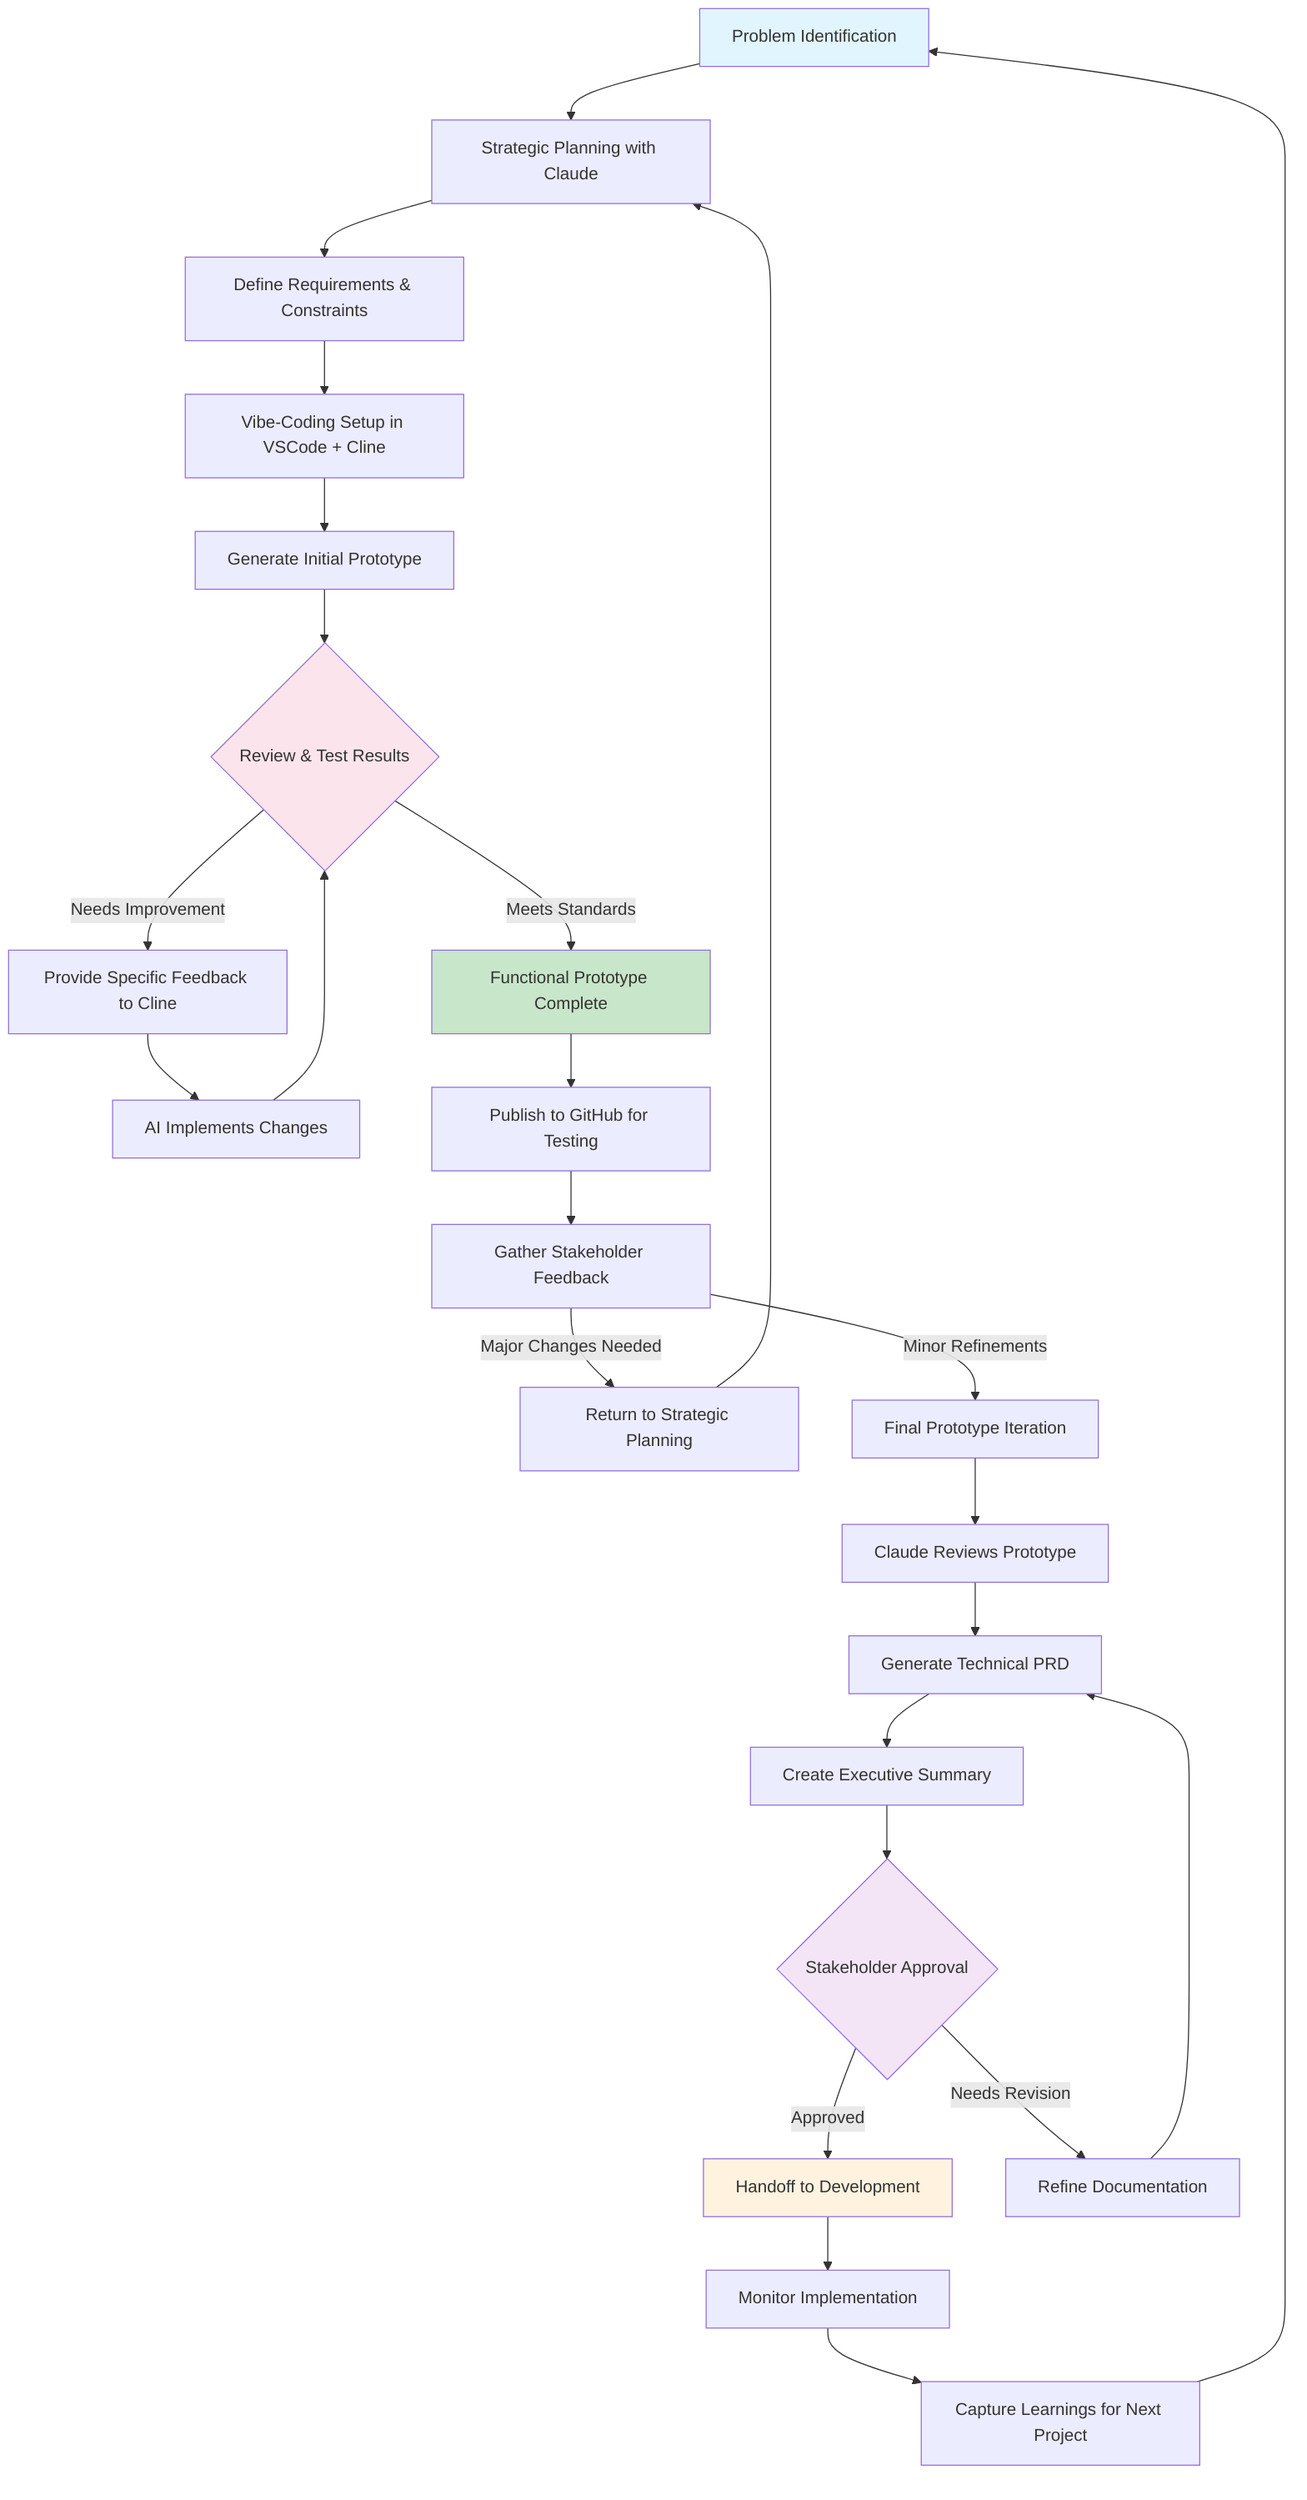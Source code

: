 flowchart TD
    A[Problem Identification] --> B[Strategic Planning with Claude]
    B --> C[Define Requirements & Constraints]
    C --> D[Vibe-Coding Setup in VSCode + Cline]
    D --> E[Generate Initial Prototype]
    E --> F{Review & Test Results}
    F -->|Needs Improvement| G[Provide Specific Feedback to Cline]
    G --> H[AI Implements Changes]
    H --> F
    F -->|Meets Standards| I[Functional Prototype Complete]
    I --> J[Publish to GitHub for Testing]
    J --> K[Gather Stakeholder Feedback]
    K -->|Major Changes Needed| L[Return to Strategic Planning]
    L --> B
    K -->|Minor Refinements| M[Final Prototype Iteration]
    M --> N[Claude Reviews Prototype]
    N --> O[Generate Technical PRD]
    O --> P[Create Executive Summary]
    P --> Q{Stakeholder Approval}
    Q -->|Approved| R[Handoff to Development]
    Q -->|Needs Revision| S[Refine Documentation]
    S --> O
    R --> T[Monitor Implementation]
    T --> U[Capture Learnings for Next Project]
    U --> A

    style A fill:#e1f5fe
    style I fill:#c8e6c9
    style R fill:#fff3e0
    style F fill:#fce4ec
    style Q fill:#f3e5f5